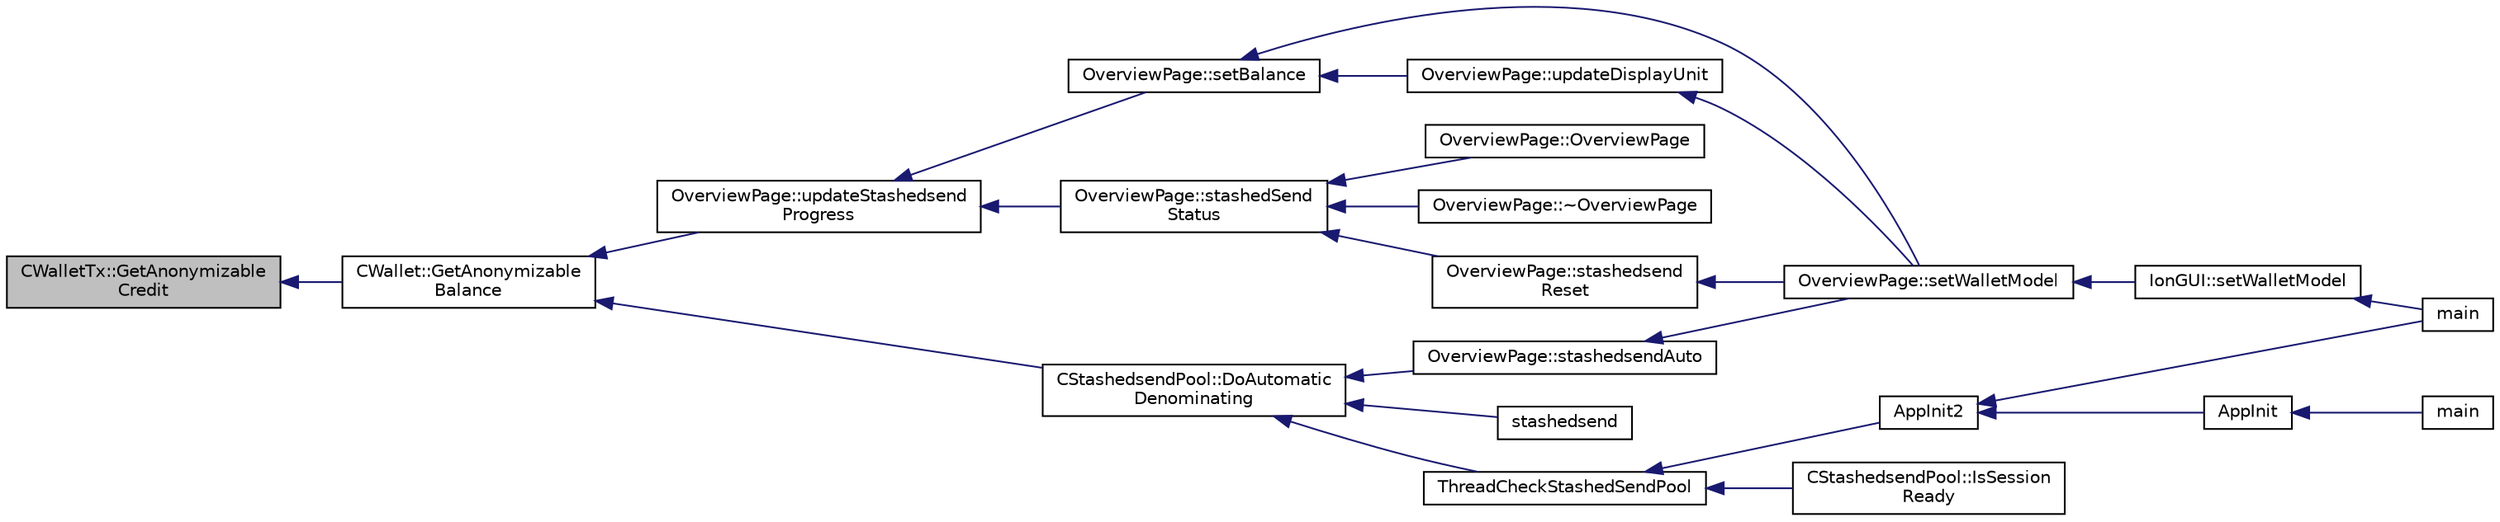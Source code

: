 digraph "CWalletTx::GetAnonymizableCredit"
{
  edge [fontname="Helvetica",fontsize="10",labelfontname="Helvetica",labelfontsize="10"];
  node [fontname="Helvetica",fontsize="10",shape=record];
  rankdir="LR";
  Node250 [label="CWalletTx::GetAnonymizable\lCredit",height=0.2,width=0.4,color="black", fillcolor="grey75", style="filled", fontcolor="black"];
  Node250 -> Node251 [dir="back",color="midnightblue",fontsize="10",style="solid",fontname="Helvetica"];
  Node251 [label="CWallet::GetAnonymizable\lBalance",height=0.2,width=0.4,color="black", fillcolor="white", style="filled",URL="$d2/de5/class_c_wallet.html#a173ba5fb0dee2879755682ec21ee57a7"];
  Node251 -> Node252 [dir="back",color="midnightblue",fontsize="10",style="solid",fontname="Helvetica"];
  Node252 [label="OverviewPage::updateStashedsend\lProgress",height=0.2,width=0.4,color="black", fillcolor="white", style="filled",URL="$d1/d91/class_overview_page.html#acf4dda06d83173e5c701f4953c6a09aa"];
  Node252 -> Node253 [dir="back",color="midnightblue",fontsize="10",style="solid",fontname="Helvetica"];
  Node253 [label="OverviewPage::setBalance",height=0.2,width=0.4,color="black", fillcolor="white", style="filled",URL="$d1/d91/class_overview_page.html#a070a269ea7c7aacf129e6325fcd8343a"];
  Node253 -> Node254 [dir="back",color="midnightblue",fontsize="10",style="solid",fontname="Helvetica"];
  Node254 [label="OverviewPage::setWalletModel",height=0.2,width=0.4,color="black", fillcolor="white", style="filled",URL="$d1/d91/class_overview_page.html#a2ed52a3a87e9c74fee38fa873c9bc71f"];
  Node254 -> Node255 [dir="back",color="midnightblue",fontsize="10",style="solid",fontname="Helvetica"];
  Node255 [label="IonGUI::setWalletModel",height=0.2,width=0.4,color="black", fillcolor="white", style="filled",URL="$dc/d0b/class_ion_g_u_i.html#a37f87db65498b036d387c705a749c45d",tooltip="Set the wallet model. "];
  Node255 -> Node256 [dir="back",color="midnightblue",fontsize="10",style="solid",fontname="Helvetica"];
  Node256 [label="main",height=0.2,width=0.4,color="black", fillcolor="white", style="filled",URL="$d5/d2d/ion_8cpp.html#a0ddf1224851353fc92bfbff6f499fa97"];
  Node253 -> Node257 [dir="back",color="midnightblue",fontsize="10",style="solid",fontname="Helvetica"];
  Node257 [label="OverviewPage::updateDisplayUnit",height=0.2,width=0.4,color="black", fillcolor="white", style="filled",URL="$d1/d91/class_overview_page.html#a03f19b9afd9af4b72d9bba7b0c7cf900"];
  Node257 -> Node254 [dir="back",color="midnightblue",fontsize="10",style="solid",fontname="Helvetica"];
  Node252 -> Node258 [dir="back",color="midnightblue",fontsize="10",style="solid",fontname="Helvetica"];
  Node258 [label="OverviewPage::stashedSend\lStatus",height=0.2,width=0.4,color="black", fillcolor="white", style="filled",URL="$d1/d91/class_overview_page.html#ac6d1b3475132a87b31c1510014e4d0e7"];
  Node258 -> Node259 [dir="back",color="midnightblue",fontsize="10",style="solid",fontname="Helvetica"];
  Node259 [label="OverviewPage::OverviewPage",height=0.2,width=0.4,color="black", fillcolor="white", style="filled",URL="$d1/d91/class_overview_page.html#a18c1a29cab6b745b25e701b20f234932"];
  Node258 -> Node260 [dir="back",color="midnightblue",fontsize="10",style="solid",fontname="Helvetica"];
  Node260 [label="OverviewPage::~OverviewPage",height=0.2,width=0.4,color="black", fillcolor="white", style="filled",URL="$d1/d91/class_overview_page.html#a7fd68a7bebc327e3bbef2226b41298aa"];
  Node258 -> Node261 [dir="back",color="midnightblue",fontsize="10",style="solid",fontname="Helvetica"];
  Node261 [label="OverviewPage::stashedsend\lReset",height=0.2,width=0.4,color="black", fillcolor="white", style="filled",URL="$d1/d91/class_overview_page.html#a6b87c065c31ccd136f541edd3bb73134"];
  Node261 -> Node254 [dir="back",color="midnightblue",fontsize="10",style="solid",fontname="Helvetica"];
  Node251 -> Node262 [dir="back",color="midnightblue",fontsize="10",style="solid",fontname="Helvetica"];
  Node262 [label="CStashedsendPool::DoAutomatic\lDenominating",height=0.2,width=0.4,color="black", fillcolor="white", style="filled",URL="$dd/d8a/class_c_stashedsend_pool.html#a21f19df4854af34c8f89187c768a524f",tooltip="Passively run Stashedsend in the background according to the configuration in settings (only for QT) ..."];
  Node262 -> Node263 [dir="back",color="midnightblue",fontsize="10",style="solid",fontname="Helvetica"];
  Node263 [label="OverviewPage::stashedsendAuto",height=0.2,width=0.4,color="black", fillcolor="white", style="filled",URL="$d1/d91/class_overview_page.html#abf60d7de5f283687a914b487dc44ca76"];
  Node263 -> Node254 [dir="back",color="midnightblue",fontsize="10",style="solid",fontname="Helvetica"];
  Node262 -> Node264 [dir="back",color="midnightblue",fontsize="10",style="solid",fontname="Helvetica"];
  Node264 [label="stashedsend",height=0.2,width=0.4,color="black", fillcolor="white", style="filled",URL="$d5/d6b/rpcstashedsend_8cpp.html#a5a7cb1ad55aeaa8bcbb5172e9153a75a"];
  Node262 -> Node265 [dir="back",color="midnightblue",fontsize="10",style="solid",fontname="Helvetica"];
  Node265 [label="ThreadCheckStashedSendPool",height=0.2,width=0.4,color="black", fillcolor="white", style="filled",URL="$d9/dbc/stashedsend_8h.html#ab583ddc86effded8432ea5387f77d883"];
  Node265 -> Node266 [dir="back",color="midnightblue",fontsize="10",style="solid",fontname="Helvetica"];
  Node266 [label="AppInit2",height=0.2,width=0.4,color="black", fillcolor="white", style="filled",URL="$d8/dc0/init_8h.html#a1a4c1bfbf6ba1db77e988b89b9cadfd3",tooltip="Initialize ion. "];
  Node266 -> Node267 [dir="back",color="midnightblue",fontsize="10",style="solid",fontname="Helvetica"];
  Node267 [label="AppInit",height=0.2,width=0.4,color="black", fillcolor="white", style="filled",URL="$d4/d35/iond_8cpp.html#ac59316b767e6984e1285f0531275286b"];
  Node267 -> Node268 [dir="back",color="midnightblue",fontsize="10",style="solid",fontname="Helvetica"];
  Node268 [label="main",height=0.2,width=0.4,color="black", fillcolor="white", style="filled",URL="$d4/d35/iond_8cpp.html#a0ddf1224851353fc92bfbff6f499fa97"];
  Node266 -> Node256 [dir="back",color="midnightblue",fontsize="10",style="solid",fontname="Helvetica"];
  Node265 -> Node269 [dir="back",color="midnightblue",fontsize="10",style="solid",fontname="Helvetica"];
  Node269 [label="CStashedsendPool::IsSession\lReady",height=0.2,width=0.4,color="black", fillcolor="white", style="filled",URL="$dd/d8a/class_c_stashedsend_pool.html#acb903e97bacd0ecf2f1c3c0d82e6641c",tooltip="Do we have enough users to take entries? "];
}
